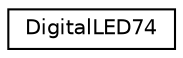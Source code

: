 digraph "Graphical Class Hierarchy"
{
 // LATEX_PDF_SIZE
  edge [fontname="Helvetica",fontsize="10",labelfontname="Helvetica",labelfontsize="10"];
  node [fontname="Helvetica",fontsize="10",shape=record];
  rankdir="LR";
  Node0 [label="DigitalLED74",height=0.2,width=0.4,color="black", fillcolor="white", style="filled",URL="$classDigitalLED74.html",tooltip=" "];
}
